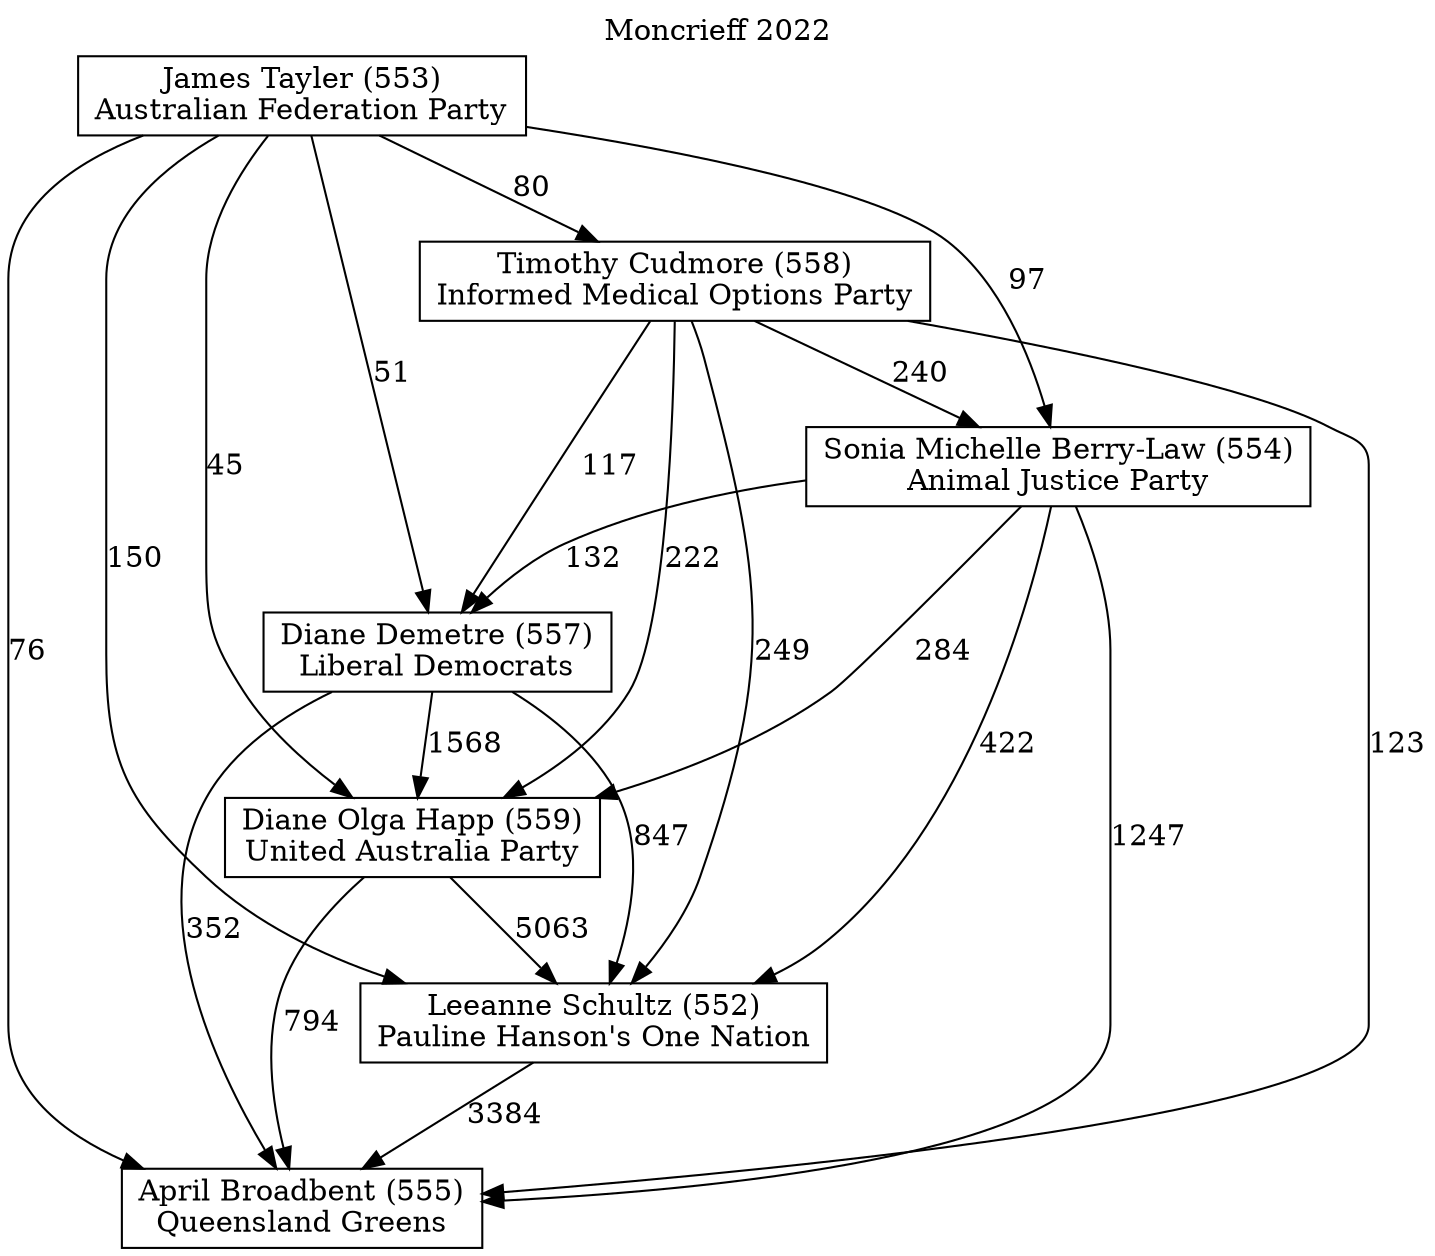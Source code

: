 // House preference flow
digraph "April Broadbent (555)_Moncrieff_2022" {
	graph [label="Moncrieff 2022" labelloc=t]
	node [shape=box]
	"April Broadbent (555)" [label="April Broadbent (555)
Queensland Greens"]
	"Leeanne Schultz (552)" [label="Leeanne Schultz (552)
Pauline Hanson's One Nation"]
	"Diane Olga Happ (559)" [label="Diane Olga Happ (559)
United Australia Party"]
	"Diane Demetre (557)" [label="Diane Demetre (557)
Liberal Democrats"]
	"Sonia Michelle Berry-Law (554)" [label="Sonia Michelle Berry-Law (554)
Animal Justice Party"]
	"Timothy Cudmore (558)" [label="Timothy Cudmore (558)
Informed Medical Options Party"]
	"James Tayler (553)" [label="James Tayler (553)
Australian Federation Party"]
	"April Broadbent (555)" [label="April Broadbent (555)
Queensland Greens"]
	"Diane Olga Happ (559)" [label="Diane Olga Happ (559)
United Australia Party"]
	"Diane Demetre (557)" [label="Diane Demetre (557)
Liberal Democrats"]
	"Sonia Michelle Berry-Law (554)" [label="Sonia Michelle Berry-Law (554)
Animal Justice Party"]
	"Timothy Cudmore (558)" [label="Timothy Cudmore (558)
Informed Medical Options Party"]
	"James Tayler (553)" [label="James Tayler (553)
Australian Federation Party"]
	"April Broadbent (555)" [label="April Broadbent (555)
Queensland Greens"]
	"Diane Demetre (557)" [label="Diane Demetre (557)
Liberal Democrats"]
	"Sonia Michelle Berry-Law (554)" [label="Sonia Michelle Berry-Law (554)
Animal Justice Party"]
	"Timothy Cudmore (558)" [label="Timothy Cudmore (558)
Informed Medical Options Party"]
	"James Tayler (553)" [label="James Tayler (553)
Australian Federation Party"]
	"April Broadbent (555)" [label="April Broadbent (555)
Queensland Greens"]
	"Sonia Michelle Berry-Law (554)" [label="Sonia Michelle Berry-Law (554)
Animal Justice Party"]
	"Timothy Cudmore (558)" [label="Timothy Cudmore (558)
Informed Medical Options Party"]
	"James Tayler (553)" [label="James Tayler (553)
Australian Federation Party"]
	"April Broadbent (555)" [label="April Broadbent (555)
Queensland Greens"]
	"Timothy Cudmore (558)" [label="Timothy Cudmore (558)
Informed Medical Options Party"]
	"James Tayler (553)" [label="James Tayler (553)
Australian Federation Party"]
	"April Broadbent (555)" [label="April Broadbent (555)
Queensland Greens"]
	"James Tayler (553)" [label="James Tayler (553)
Australian Federation Party"]
	"James Tayler (553)" [label="James Tayler (553)
Australian Federation Party"]
	"Timothy Cudmore (558)" [label="Timothy Cudmore (558)
Informed Medical Options Party"]
	"James Tayler (553)" [label="James Tayler (553)
Australian Federation Party"]
	"James Tayler (553)" [label="James Tayler (553)
Australian Federation Party"]
	"Sonia Michelle Berry-Law (554)" [label="Sonia Michelle Berry-Law (554)
Animal Justice Party"]
	"Timothy Cudmore (558)" [label="Timothy Cudmore (558)
Informed Medical Options Party"]
	"James Tayler (553)" [label="James Tayler (553)
Australian Federation Party"]
	"Sonia Michelle Berry-Law (554)" [label="Sonia Michelle Berry-Law (554)
Animal Justice Party"]
	"James Tayler (553)" [label="James Tayler (553)
Australian Federation Party"]
	"James Tayler (553)" [label="James Tayler (553)
Australian Federation Party"]
	"Timothy Cudmore (558)" [label="Timothy Cudmore (558)
Informed Medical Options Party"]
	"James Tayler (553)" [label="James Tayler (553)
Australian Federation Party"]
	"James Tayler (553)" [label="James Tayler (553)
Australian Federation Party"]
	"Diane Demetre (557)" [label="Diane Demetre (557)
Liberal Democrats"]
	"Sonia Michelle Berry-Law (554)" [label="Sonia Michelle Berry-Law (554)
Animal Justice Party"]
	"Timothy Cudmore (558)" [label="Timothy Cudmore (558)
Informed Medical Options Party"]
	"James Tayler (553)" [label="James Tayler (553)
Australian Federation Party"]
	"Diane Demetre (557)" [label="Diane Demetre (557)
Liberal Democrats"]
	"Timothy Cudmore (558)" [label="Timothy Cudmore (558)
Informed Medical Options Party"]
	"James Tayler (553)" [label="James Tayler (553)
Australian Federation Party"]
	"Diane Demetre (557)" [label="Diane Demetre (557)
Liberal Democrats"]
	"James Tayler (553)" [label="James Tayler (553)
Australian Federation Party"]
	"James Tayler (553)" [label="James Tayler (553)
Australian Federation Party"]
	"Timothy Cudmore (558)" [label="Timothy Cudmore (558)
Informed Medical Options Party"]
	"James Tayler (553)" [label="James Tayler (553)
Australian Federation Party"]
	"James Tayler (553)" [label="James Tayler (553)
Australian Federation Party"]
	"Sonia Michelle Berry-Law (554)" [label="Sonia Michelle Berry-Law (554)
Animal Justice Party"]
	"Timothy Cudmore (558)" [label="Timothy Cudmore (558)
Informed Medical Options Party"]
	"James Tayler (553)" [label="James Tayler (553)
Australian Federation Party"]
	"Sonia Michelle Berry-Law (554)" [label="Sonia Michelle Berry-Law (554)
Animal Justice Party"]
	"James Tayler (553)" [label="James Tayler (553)
Australian Federation Party"]
	"James Tayler (553)" [label="James Tayler (553)
Australian Federation Party"]
	"Timothy Cudmore (558)" [label="Timothy Cudmore (558)
Informed Medical Options Party"]
	"James Tayler (553)" [label="James Tayler (553)
Australian Federation Party"]
	"James Tayler (553)" [label="James Tayler (553)
Australian Federation Party"]
	"Diane Olga Happ (559)" [label="Diane Olga Happ (559)
United Australia Party"]
	"Diane Demetre (557)" [label="Diane Demetre (557)
Liberal Democrats"]
	"Sonia Michelle Berry-Law (554)" [label="Sonia Michelle Berry-Law (554)
Animal Justice Party"]
	"Timothy Cudmore (558)" [label="Timothy Cudmore (558)
Informed Medical Options Party"]
	"James Tayler (553)" [label="James Tayler (553)
Australian Federation Party"]
	"Diane Olga Happ (559)" [label="Diane Olga Happ (559)
United Australia Party"]
	"Sonia Michelle Berry-Law (554)" [label="Sonia Michelle Berry-Law (554)
Animal Justice Party"]
	"Timothy Cudmore (558)" [label="Timothy Cudmore (558)
Informed Medical Options Party"]
	"James Tayler (553)" [label="James Tayler (553)
Australian Federation Party"]
	"Diane Olga Happ (559)" [label="Diane Olga Happ (559)
United Australia Party"]
	"Timothy Cudmore (558)" [label="Timothy Cudmore (558)
Informed Medical Options Party"]
	"James Tayler (553)" [label="James Tayler (553)
Australian Federation Party"]
	"Diane Olga Happ (559)" [label="Diane Olga Happ (559)
United Australia Party"]
	"James Tayler (553)" [label="James Tayler (553)
Australian Federation Party"]
	"James Tayler (553)" [label="James Tayler (553)
Australian Federation Party"]
	"Timothy Cudmore (558)" [label="Timothy Cudmore (558)
Informed Medical Options Party"]
	"James Tayler (553)" [label="James Tayler (553)
Australian Federation Party"]
	"James Tayler (553)" [label="James Tayler (553)
Australian Federation Party"]
	"Sonia Michelle Berry-Law (554)" [label="Sonia Michelle Berry-Law (554)
Animal Justice Party"]
	"Timothy Cudmore (558)" [label="Timothy Cudmore (558)
Informed Medical Options Party"]
	"James Tayler (553)" [label="James Tayler (553)
Australian Federation Party"]
	"Sonia Michelle Berry-Law (554)" [label="Sonia Michelle Berry-Law (554)
Animal Justice Party"]
	"James Tayler (553)" [label="James Tayler (553)
Australian Federation Party"]
	"James Tayler (553)" [label="James Tayler (553)
Australian Federation Party"]
	"Timothy Cudmore (558)" [label="Timothy Cudmore (558)
Informed Medical Options Party"]
	"James Tayler (553)" [label="James Tayler (553)
Australian Federation Party"]
	"James Tayler (553)" [label="James Tayler (553)
Australian Federation Party"]
	"Diane Demetre (557)" [label="Diane Demetre (557)
Liberal Democrats"]
	"Sonia Michelle Berry-Law (554)" [label="Sonia Michelle Berry-Law (554)
Animal Justice Party"]
	"Timothy Cudmore (558)" [label="Timothy Cudmore (558)
Informed Medical Options Party"]
	"James Tayler (553)" [label="James Tayler (553)
Australian Federation Party"]
	"Diane Demetre (557)" [label="Diane Demetre (557)
Liberal Democrats"]
	"Timothy Cudmore (558)" [label="Timothy Cudmore (558)
Informed Medical Options Party"]
	"James Tayler (553)" [label="James Tayler (553)
Australian Federation Party"]
	"Diane Demetre (557)" [label="Diane Demetre (557)
Liberal Democrats"]
	"James Tayler (553)" [label="James Tayler (553)
Australian Federation Party"]
	"James Tayler (553)" [label="James Tayler (553)
Australian Federation Party"]
	"Timothy Cudmore (558)" [label="Timothy Cudmore (558)
Informed Medical Options Party"]
	"James Tayler (553)" [label="James Tayler (553)
Australian Federation Party"]
	"James Tayler (553)" [label="James Tayler (553)
Australian Federation Party"]
	"Sonia Michelle Berry-Law (554)" [label="Sonia Michelle Berry-Law (554)
Animal Justice Party"]
	"Timothy Cudmore (558)" [label="Timothy Cudmore (558)
Informed Medical Options Party"]
	"James Tayler (553)" [label="James Tayler (553)
Australian Federation Party"]
	"Sonia Michelle Berry-Law (554)" [label="Sonia Michelle Berry-Law (554)
Animal Justice Party"]
	"James Tayler (553)" [label="James Tayler (553)
Australian Federation Party"]
	"James Tayler (553)" [label="James Tayler (553)
Australian Federation Party"]
	"Timothy Cudmore (558)" [label="Timothy Cudmore (558)
Informed Medical Options Party"]
	"James Tayler (553)" [label="James Tayler (553)
Australian Federation Party"]
	"James Tayler (553)" [label="James Tayler (553)
Australian Federation Party"]
	"Leeanne Schultz (552)" [label="Leeanne Schultz (552)
Pauline Hanson's One Nation"]
	"Diane Olga Happ (559)" [label="Diane Olga Happ (559)
United Australia Party"]
	"Diane Demetre (557)" [label="Diane Demetre (557)
Liberal Democrats"]
	"Sonia Michelle Berry-Law (554)" [label="Sonia Michelle Berry-Law (554)
Animal Justice Party"]
	"Timothy Cudmore (558)" [label="Timothy Cudmore (558)
Informed Medical Options Party"]
	"James Tayler (553)" [label="James Tayler (553)
Australian Federation Party"]
	"Leeanne Schultz (552)" [label="Leeanne Schultz (552)
Pauline Hanson's One Nation"]
	"Diane Demetre (557)" [label="Diane Demetre (557)
Liberal Democrats"]
	"Sonia Michelle Berry-Law (554)" [label="Sonia Michelle Berry-Law (554)
Animal Justice Party"]
	"Timothy Cudmore (558)" [label="Timothy Cudmore (558)
Informed Medical Options Party"]
	"James Tayler (553)" [label="James Tayler (553)
Australian Federation Party"]
	"Leeanne Schultz (552)" [label="Leeanne Schultz (552)
Pauline Hanson's One Nation"]
	"Sonia Michelle Berry-Law (554)" [label="Sonia Michelle Berry-Law (554)
Animal Justice Party"]
	"Timothy Cudmore (558)" [label="Timothy Cudmore (558)
Informed Medical Options Party"]
	"James Tayler (553)" [label="James Tayler (553)
Australian Federation Party"]
	"Leeanne Schultz (552)" [label="Leeanne Schultz (552)
Pauline Hanson's One Nation"]
	"Timothy Cudmore (558)" [label="Timothy Cudmore (558)
Informed Medical Options Party"]
	"James Tayler (553)" [label="James Tayler (553)
Australian Federation Party"]
	"Leeanne Schultz (552)" [label="Leeanne Schultz (552)
Pauline Hanson's One Nation"]
	"James Tayler (553)" [label="James Tayler (553)
Australian Federation Party"]
	"James Tayler (553)" [label="James Tayler (553)
Australian Federation Party"]
	"Timothy Cudmore (558)" [label="Timothy Cudmore (558)
Informed Medical Options Party"]
	"James Tayler (553)" [label="James Tayler (553)
Australian Federation Party"]
	"James Tayler (553)" [label="James Tayler (553)
Australian Federation Party"]
	"Sonia Michelle Berry-Law (554)" [label="Sonia Michelle Berry-Law (554)
Animal Justice Party"]
	"Timothy Cudmore (558)" [label="Timothy Cudmore (558)
Informed Medical Options Party"]
	"James Tayler (553)" [label="James Tayler (553)
Australian Federation Party"]
	"Sonia Michelle Berry-Law (554)" [label="Sonia Michelle Berry-Law (554)
Animal Justice Party"]
	"James Tayler (553)" [label="James Tayler (553)
Australian Federation Party"]
	"James Tayler (553)" [label="James Tayler (553)
Australian Federation Party"]
	"Timothy Cudmore (558)" [label="Timothy Cudmore (558)
Informed Medical Options Party"]
	"James Tayler (553)" [label="James Tayler (553)
Australian Federation Party"]
	"James Tayler (553)" [label="James Tayler (553)
Australian Federation Party"]
	"Diane Demetre (557)" [label="Diane Demetre (557)
Liberal Democrats"]
	"Sonia Michelle Berry-Law (554)" [label="Sonia Michelle Berry-Law (554)
Animal Justice Party"]
	"Timothy Cudmore (558)" [label="Timothy Cudmore (558)
Informed Medical Options Party"]
	"James Tayler (553)" [label="James Tayler (553)
Australian Federation Party"]
	"Diane Demetre (557)" [label="Diane Demetre (557)
Liberal Democrats"]
	"Timothy Cudmore (558)" [label="Timothy Cudmore (558)
Informed Medical Options Party"]
	"James Tayler (553)" [label="James Tayler (553)
Australian Federation Party"]
	"Diane Demetre (557)" [label="Diane Demetre (557)
Liberal Democrats"]
	"James Tayler (553)" [label="James Tayler (553)
Australian Federation Party"]
	"James Tayler (553)" [label="James Tayler (553)
Australian Federation Party"]
	"Timothy Cudmore (558)" [label="Timothy Cudmore (558)
Informed Medical Options Party"]
	"James Tayler (553)" [label="James Tayler (553)
Australian Federation Party"]
	"James Tayler (553)" [label="James Tayler (553)
Australian Federation Party"]
	"Sonia Michelle Berry-Law (554)" [label="Sonia Michelle Berry-Law (554)
Animal Justice Party"]
	"Timothy Cudmore (558)" [label="Timothy Cudmore (558)
Informed Medical Options Party"]
	"James Tayler (553)" [label="James Tayler (553)
Australian Federation Party"]
	"Sonia Michelle Berry-Law (554)" [label="Sonia Michelle Berry-Law (554)
Animal Justice Party"]
	"James Tayler (553)" [label="James Tayler (553)
Australian Federation Party"]
	"James Tayler (553)" [label="James Tayler (553)
Australian Federation Party"]
	"Timothy Cudmore (558)" [label="Timothy Cudmore (558)
Informed Medical Options Party"]
	"James Tayler (553)" [label="James Tayler (553)
Australian Federation Party"]
	"James Tayler (553)" [label="James Tayler (553)
Australian Federation Party"]
	"Diane Olga Happ (559)" [label="Diane Olga Happ (559)
United Australia Party"]
	"Diane Demetre (557)" [label="Diane Demetre (557)
Liberal Democrats"]
	"Sonia Michelle Berry-Law (554)" [label="Sonia Michelle Berry-Law (554)
Animal Justice Party"]
	"Timothy Cudmore (558)" [label="Timothy Cudmore (558)
Informed Medical Options Party"]
	"James Tayler (553)" [label="James Tayler (553)
Australian Federation Party"]
	"Diane Olga Happ (559)" [label="Diane Olga Happ (559)
United Australia Party"]
	"Sonia Michelle Berry-Law (554)" [label="Sonia Michelle Berry-Law (554)
Animal Justice Party"]
	"Timothy Cudmore (558)" [label="Timothy Cudmore (558)
Informed Medical Options Party"]
	"James Tayler (553)" [label="James Tayler (553)
Australian Federation Party"]
	"Diane Olga Happ (559)" [label="Diane Olga Happ (559)
United Australia Party"]
	"Timothy Cudmore (558)" [label="Timothy Cudmore (558)
Informed Medical Options Party"]
	"James Tayler (553)" [label="James Tayler (553)
Australian Federation Party"]
	"Diane Olga Happ (559)" [label="Diane Olga Happ (559)
United Australia Party"]
	"James Tayler (553)" [label="James Tayler (553)
Australian Federation Party"]
	"James Tayler (553)" [label="James Tayler (553)
Australian Federation Party"]
	"Timothy Cudmore (558)" [label="Timothy Cudmore (558)
Informed Medical Options Party"]
	"James Tayler (553)" [label="James Tayler (553)
Australian Federation Party"]
	"James Tayler (553)" [label="James Tayler (553)
Australian Federation Party"]
	"Sonia Michelle Berry-Law (554)" [label="Sonia Michelle Berry-Law (554)
Animal Justice Party"]
	"Timothy Cudmore (558)" [label="Timothy Cudmore (558)
Informed Medical Options Party"]
	"James Tayler (553)" [label="James Tayler (553)
Australian Federation Party"]
	"Sonia Michelle Berry-Law (554)" [label="Sonia Michelle Berry-Law (554)
Animal Justice Party"]
	"James Tayler (553)" [label="James Tayler (553)
Australian Federation Party"]
	"James Tayler (553)" [label="James Tayler (553)
Australian Federation Party"]
	"Timothy Cudmore (558)" [label="Timothy Cudmore (558)
Informed Medical Options Party"]
	"James Tayler (553)" [label="James Tayler (553)
Australian Federation Party"]
	"James Tayler (553)" [label="James Tayler (553)
Australian Federation Party"]
	"Diane Demetre (557)" [label="Diane Demetre (557)
Liberal Democrats"]
	"Sonia Michelle Berry-Law (554)" [label="Sonia Michelle Berry-Law (554)
Animal Justice Party"]
	"Timothy Cudmore (558)" [label="Timothy Cudmore (558)
Informed Medical Options Party"]
	"James Tayler (553)" [label="James Tayler (553)
Australian Federation Party"]
	"Diane Demetre (557)" [label="Diane Demetre (557)
Liberal Democrats"]
	"Timothy Cudmore (558)" [label="Timothy Cudmore (558)
Informed Medical Options Party"]
	"James Tayler (553)" [label="James Tayler (553)
Australian Federation Party"]
	"Diane Demetre (557)" [label="Diane Demetre (557)
Liberal Democrats"]
	"James Tayler (553)" [label="James Tayler (553)
Australian Federation Party"]
	"James Tayler (553)" [label="James Tayler (553)
Australian Federation Party"]
	"Timothy Cudmore (558)" [label="Timothy Cudmore (558)
Informed Medical Options Party"]
	"James Tayler (553)" [label="James Tayler (553)
Australian Federation Party"]
	"James Tayler (553)" [label="James Tayler (553)
Australian Federation Party"]
	"Sonia Michelle Berry-Law (554)" [label="Sonia Michelle Berry-Law (554)
Animal Justice Party"]
	"Timothy Cudmore (558)" [label="Timothy Cudmore (558)
Informed Medical Options Party"]
	"James Tayler (553)" [label="James Tayler (553)
Australian Federation Party"]
	"Sonia Michelle Berry-Law (554)" [label="Sonia Michelle Berry-Law (554)
Animal Justice Party"]
	"James Tayler (553)" [label="James Tayler (553)
Australian Federation Party"]
	"James Tayler (553)" [label="James Tayler (553)
Australian Federation Party"]
	"Timothy Cudmore (558)" [label="Timothy Cudmore (558)
Informed Medical Options Party"]
	"James Tayler (553)" [label="James Tayler (553)
Australian Federation Party"]
	"James Tayler (553)" [label="James Tayler (553)
Australian Federation Party"]
	"Leeanne Schultz (552)" -> "April Broadbent (555)" [label=3384]
	"Diane Olga Happ (559)" -> "Leeanne Schultz (552)" [label=5063]
	"Diane Demetre (557)" -> "Diane Olga Happ (559)" [label=1568]
	"Sonia Michelle Berry-Law (554)" -> "Diane Demetre (557)" [label=132]
	"Timothy Cudmore (558)" -> "Sonia Michelle Berry-Law (554)" [label=240]
	"James Tayler (553)" -> "Timothy Cudmore (558)" [label=80]
	"Diane Olga Happ (559)" -> "April Broadbent (555)" [label=794]
	"Diane Demetre (557)" -> "April Broadbent (555)" [label=352]
	"Sonia Michelle Berry-Law (554)" -> "April Broadbent (555)" [label=1247]
	"Timothy Cudmore (558)" -> "April Broadbent (555)" [label=123]
	"James Tayler (553)" -> "April Broadbent (555)" [label=76]
	"James Tayler (553)" -> "Sonia Michelle Berry-Law (554)" [label=97]
	"Timothy Cudmore (558)" -> "Diane Demetre (557)" [label=117]
	"James Tayler (553)" -> "Diane Demetre (557)" [label=51]
	"Sonia Michelle Berry-Law (554)" -> "Diane Olga Happ (559)" [label=284]
	"Timothy Cudmore (558)" -> "Diane Olga Happ (559)" [label=222]
	"James Tayler (553)" -> "Diane Olga Happ (559)" [label=45]
	"Diane Demetre (557)" -> "Leeanne Schultz (552)" [label=847]
	"Sonia Michelle Berry-Law (554)" -> "Leeanne Schultz (552)" [label=422]
	"Timothy Cudmore (558)" -> "Leeanne Schultz (552)" [label=249]
	"James Tayler (553)" -> "Leeanne Schultz (552)" [label=150]
}
